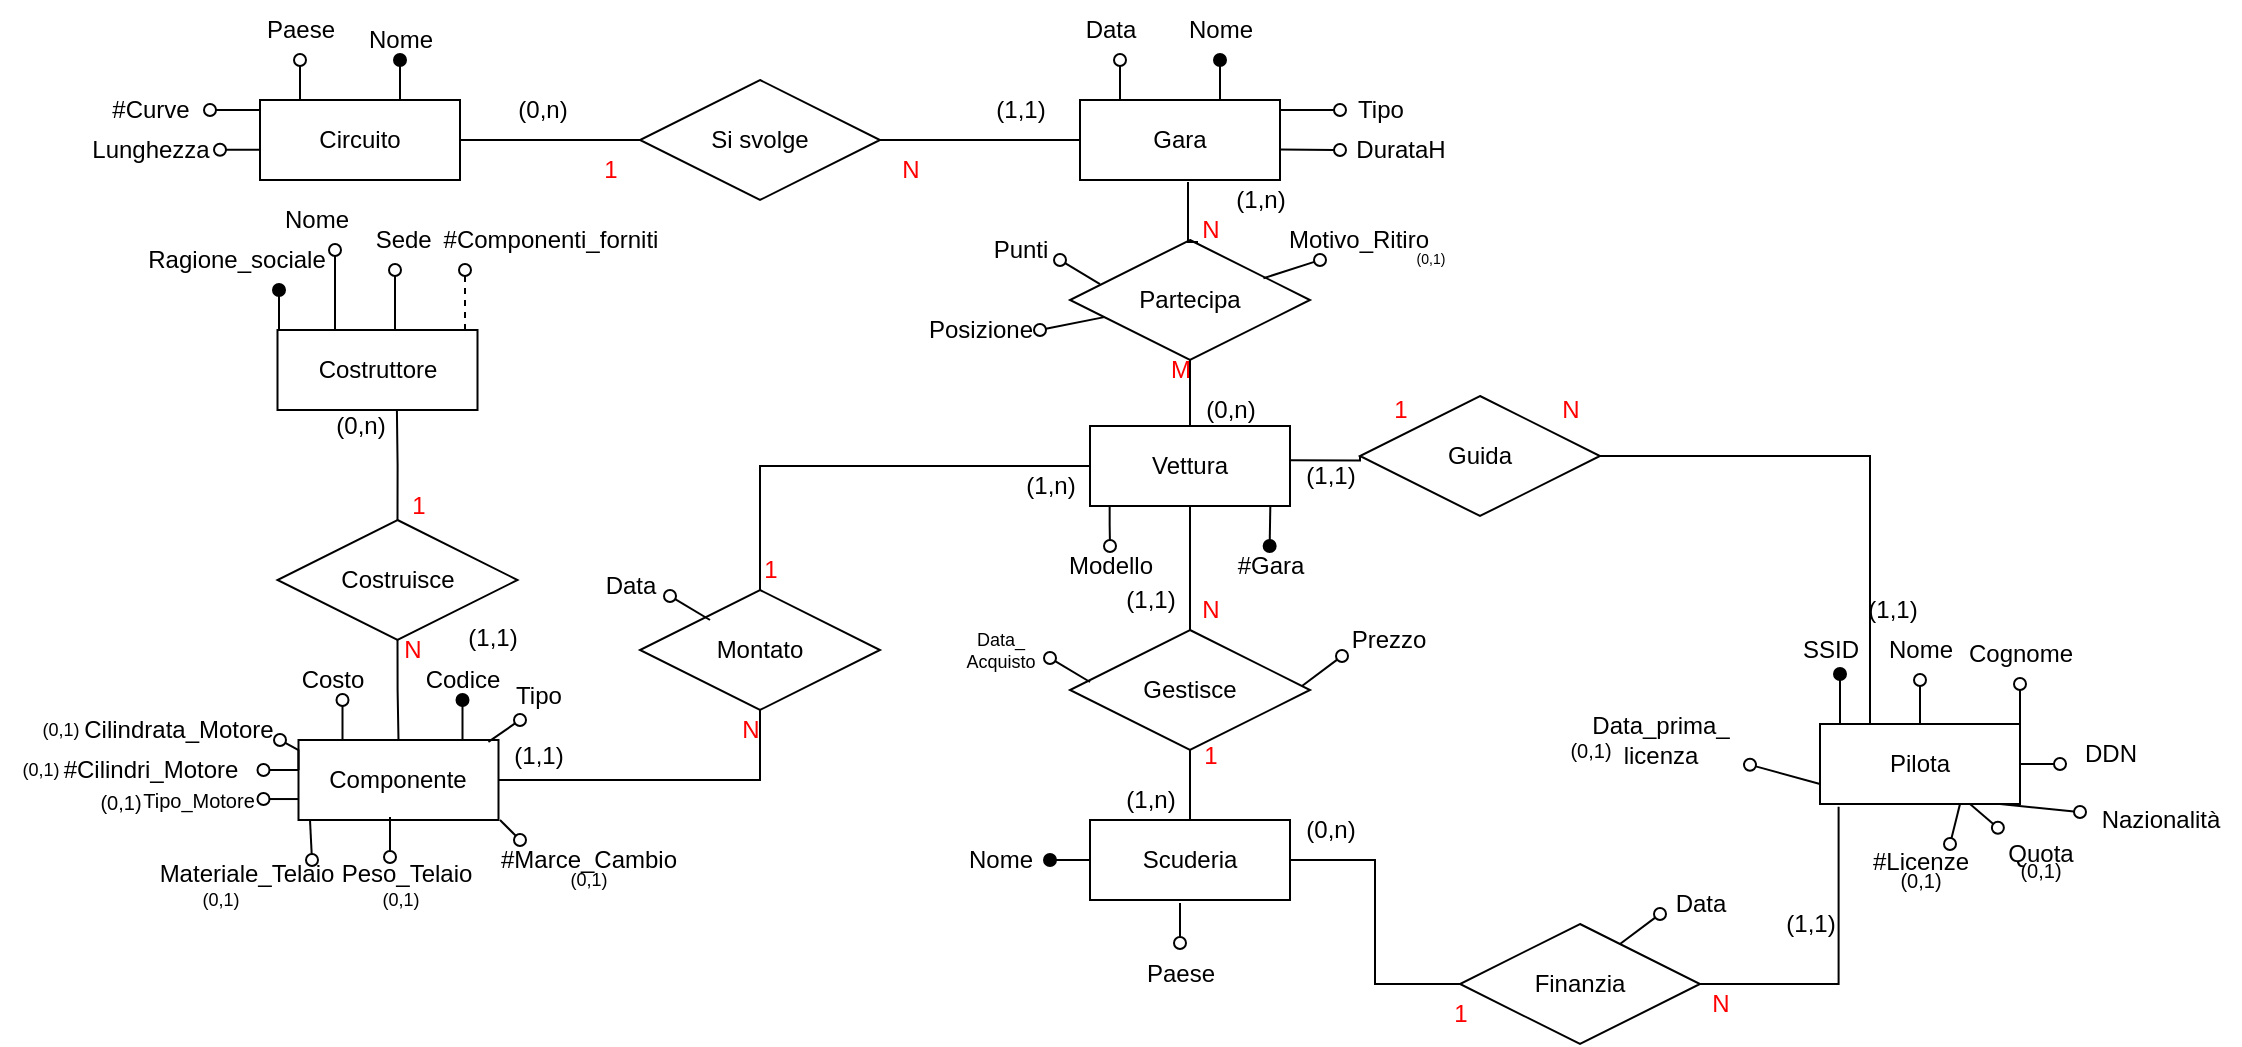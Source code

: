 <mxfile version="22.1.11" type="device">
  <diagram name="Page-1" id="2CNQCeX9BAJ8XAPQZo6j">
    <mxGraphModel dx="1434" dy="818" grid="1" gridSize="10" guides="1" tooltips="1" connect="1" arrows="1" fold="1" page="1" pageScale="1" pageWidth="1169" pageHeight="827" background="none" math="0" shadow="0">
      <root>
        <mxCell id="0" />
        <mxCell id="1" parent="0" />
        <mxCell id="GzG1-bQiRBQ7sTFtrRv--23" style="edgeStyle=orthogonalEdgeStyle;rounded=0;orthogonalLoop=1;jettySize=auto;html=1;exitX=0.25;exitY=0;exitDx=0;exitDy=0;entryX=1;entryY=0.5;entryDx=0;entryDy=0;endArrow=none;endFill=0;" parent="1" source="4EoIY29dNoBSYB-6nft4-25" target="24WfkbDJMfI8mmHEkIdc-21" edge="1">
          <mxGeometry relative="1" as="geometry">
            <mxPoint x="960" y="393" as="targetPoint" />
          </mxGeometry>
        </mxCell>
        <mxCell id="4EoIY29dNoBSYB-6nft4-25" value="Pilota" style="html=1;align=center;fontStyle=0;labelBackgroundColor=none;fontColor=default;whiteSpace=wrap;labelBorderColor=none;verticalAlign=middle;horizontal=1;fontFamily=Helvetica;" parent="1" vertex="1">
          <mxGeometry x="935" y="472" width="100" height="40" as="geometry" />
        </mxCell>
        <mxCell id="4EoIY29dNoBSYB-6nft4-26" value="" style="endArrow=oval;html=1;rounded=0;exitX=0.1;exitY=0;exitDx=0;exitDy=0;exitPerimeter=0;endFill=0;labelBackgroundColor=none;fontColor=default;" parent="1" target="4EoIY29dNoBSYB-6nft4-27" edge="1">
          <mxGeometry width="50" height="50" relative="1" as="geometry">
            <mxPoint x="985" y="472" as="sourcePoint" />
            <mxPoint x="985" y="452" as="targetPoint" />
            <Array as="points">
              <mxPoint x="985" y="462" />
            </Array>
          </mxGeometry>
        </mxCell>
        <mxCell id="4EoIY29dNoBSYB-6nft4-27" value="Nome" style="text;html=1;align=center;verticalAlign=middle;resizable=0;points=[];autosize=1;strokeColor=none;fillColor=none;labelBackgroundColor=none;" parent="1" vertex="1">
          <mxGeometry x="955" y="420" width="60" height="30" as="geometry" />
        </mxCell>
        <mxCell id="4EoIY29dNoBSYB-6nft4-28" value="" style="endArrow=oval;html=1;rounded=0;exitX=0.5;exitY=0;exitDx=0;exitDy=0;endFill=0;labelBackgroundColor=none;fontColor=default;" parent="1" edge="1">
          <mxGeometry width="50" height="50" relative="1" as="geometry">
            <mxPoint x="1035" y="472" as="sourcePoint" />
            <mxPoint x="1035" y="452" as="targetPoint" />
            <Array as="points">
              <mxPoint x="1035" y="462" />
            </Array>
          </mxGeometry>
        </mxCell>
        <mxCell id="4EoIY29dNoBSYB-6nft4-29" value="Cognome" style="text;html=1;align=center;verticalAlign=middle;resizable=0;points=[];autosize=1;strokeColor=none;fillColor=none;labelBackgroundColor=none;" parent="1" vertex="1">
          <mxGeometry x="995" y="422" width="80" height="30" as="geometry" />
        </mxCell>
        <mxCell id="4EoIY29dNoBSYB-6nft4-31" value="" style="endArrow=oval;html=1;rounded=0;endFill=1;" parent="1" edge="1">
          <mxGeometry width="50" height="50" relative="1" as="geometry">
            <mxPoint x="945" y="447" as="sourcePoint" />
            <mxPoint x="945" y="447" as="targetPoint" />
            <Array as="points">
              <mxPoint x="945" y="472" />
            </Array>
          </mxGeometry>
        </mxCell>
        <mxCell id="4EoIY29dNoBSYB-6nft4-36" value="" style="endArrow=oval;html=1;rounded=0;endFill=0;labelBackgroundColor=none;fontColor=default;exitX=1;exitY=0.5;exitDx=0;exitDy=0;entryX=0;entryY=0.664;entryDx=0;entryDy=0;entryPerimeter=0;" parent="1" source="4EoIY29dNoBSYB-6nft4-25" target="4EoIY29dNoBSYB-6nft4-37" edge="1">
          <mxGeometry width="50" height="50" relative="1" as="geometry">
            <mxPoint x="1035" y="482" as="sourcePoint" />
            <mxPoint x="1055" y="482" as="targetPoint" />
            <Array as="points">
              <mxPoint x="1045" y="492" />
              <mxPoint x="1055" y="492" />
            </Array>
          </mxGeometry>
        </mxCell>
        <mxCell id="4EoIY29dNoBSYB-6nft4-37" value="DDN" style="text;html=1;align=center;verticalAlign=middle;resizable=0;points=[];autosize=1;strokeColor=none;fillColor=none;rotation=0;" parent="1" vertex="1">
          <mxGeometry x="1055" y="472" width="50" height="30" as="geometry" />
        </mxCell>
        <mxCell id="4EoIY29dNoBSYB-6nft4-39" value="" style="endArrow=oval;html=1;rounded=0;endFill=0;labelBackgroundColor=none;fontColor=default;" parent="1" target="4EoIY29dNoBSYB-6nft4-40" edge="1">
          <mxGeometry width="50" height="50" relative="1" as="geometry">
            <mxPoint x="1025" y="512" as="sourcePoint" />
            <mxPoint x="1080" y="512" as="targetPoint" />
            <Array as="points" />
          </mxGeometry>
        </mxCell>
        <mxCell id="4EoIY29dNoBSYB-6nft4-40" value="Nazionalità" style="text;html=1;align=center;verticalAlign=middle;resizable=0;points=[];autosize=1;strokeColor=none;fillColor=none;rotation=0;" parent="1" vertex="1">
          <mxGeometry x="1065" y="505" width="80" height="30" as="geometry" />
        </mxCell>
        <mxCell id="4EoIY29dNoBSYB-6nft4-48" value="Data_prima_&lt;br&gt;licenza" style="text;html=1;align=center;verticalAlign=middle;resizable=0;points=[];autosize=1;strokeColor=none;fillColor=none;" parent="1" vertex="1">
          <mxGeometry x="810" y="460" width="90" height="40" as="geometry" />
        </mxCell>
        <mxCell id="4EoIY29dNoBSYB-6nft4-49" value="#Licenze" style="text;html=1;align=center;verticalAlign=middle;resizable=0;points=[];autosize=1;strokeColor=none;fillColor=none;" parent="1" vertex="1">
          <mxGeometry x="950" y="526" width="70" height="30" as="geometry" />
        </mxCell>
        <mxCell id="4EoIY29dNoBSYB-6nft4-59" value="Scuderia" style="html=1;align=center;fontStyle=0;labelBackgroundColor=none;fontColor=default;whiteSpace=wrap;labelBorderColor=none;verticalAlign=middle;horizontal=1;fontFamily=Helvetica;" parent="1" vertex="1">
          <mxGeometry x="570" y="520" width="100" height="40" as="geometry" />
        </mxCell>
        <mxCell id="4EoIY29dNoBSYB-6nft4-61" value="" style="endArrow=oval;html=1;rounded=0;exitX=0;exitY=0.5;exitDx=0;exitDy=0;endFill=1;labelBackgroundColor=none;fontColor=default;" parent="1" source="4EoIY29dNoBSYB-6nft4-59" edge="1">
          <mxGeometry width="50" height="50" relative="1" as="geometry">
            <mxPoint x="540" y="540" as="sourcePoint" />
            <mxPoint x="550" y="540" as="targetPoint" />
            <Array as="points" />
          </mxGeometry>
        </mxCell>
        <mxCell id="4EoIY29dNoBSYB-6nft4-62" value="Nome" style="text;html=1;align=center;verticalAlign=middle;resizable=0;points=[];autosize=1;strokeColor=none;fillColor=none;labelBackgroundColor=none;" parent="1" vertex="1">
          <mxGeometry x="495" y="525" width="60" height="30" as="geometry" />
        </mxCell>
        <mxCell id="4EoIY29dNoBSYB-6nft4-63" value="" style="endArrow=oval;html=1;rounded=0;endFill=0;labelBackgroundColor=none;fontColor=default;exitX=0.5;exitY=1;exitDx=0;exitDy=0;" parent="1" edge="1">
          <mxGeometry width="50" height="50" relative="1" as="geometry">
            <mxPoint x="615" y="561.5" as="sourcePoint" />
            <mxPoint x="615" y="581.5" as="targetPoint" />
            <Array as="points">
              <mxPoint x="615" y="571.5" />
              <mxPoint x="615" y="581.5" />
            </Array>
          </mxGeometry>
        </mxCell>
        <mxCell id="4EoIY29dNoBSYB-6nft4-64" value="Paese" style="text;html=1;align=center;verticalAlign=middle;resizable=0;points=[];autosize=1;strokeColor=none;fillColor=none;rotation=0;" parent="1" vertex="1">
          <mxGeometry x="585" y="581.5" width="60" height="30" as="geometry" />
        </mxCell>
        <mxCell id="4EoIY29dNoBSYB-6nft4-67" value="Vettura" style="html=1;align=center;fontStyle=0;labelBackgroundColor=none;fontColor=default;whiteSpace=wrap;labelBorderColor=none;verticalAlign=middle;horizontal=1;fontFamily=Helvetica;" parent="1" vertex="1">
          <mxGeometry x="570" y="323" width="100" height="40" as="geometry" />
        </mxCell>
        <mxCell id="4EoIY29dNoBSYB-6nft4-70" value="" style="endArrow=oval;html=1;rounded=0;endFill=1;labelBackgroundColor=none;fontColor=default;" parent="1" edge="1">
          <mxGeometry width="50" height="50" relative="1" as="geometry">
            <mxPoint x="660.16" y="363" as="sourcePoint" />
            <mxPoint x="659.83" y="383" as="targetPoint" />
            <Array as="points" />
          </mxGeometry>
        </mxCell>
        <mxCell id="4EoIY29dNoBSYB-6nft4-71" value="#Gara" style="text;html=1;align=center;verticalAlign=middle;resizable=0;points=[];autosize=1;strokeColor=none;fillColor=none;labelBackgroundColor=none;" parent="1" vertex="1">
          <mxGeometry x="630" y="378" width="60" height="30" as="geometry" />
        </mxCell>
        <mxCell id="4EoIY29dNoBSYB-6nft4-74" value="Modello" style="text;html=1;align=center;verticalAlign=middle;resizable=0;points=[];autosize=1;strokeColor=none;fillColor=none;" parent="1" vertex="1">
          <mxGeometry x="545" y="378" width="70" height="30" as="geometry" />
        </mxCell>
        <mxCell id="24WfkbDJMfI8mmHEkIdc-41" style="edgeStyle=orthogonalEdgeStyle;rounded=0;orthogonalLoop=1;jettySize=auto;html=1;exitX=1;exitY=0.5;exitDx=0;exitDy=0;endArrow=none;endFill=0;entryX=0.5;entryY=0.917;entryDx=0;entryDy=0;entryPerimeter=0;" parent="1" source="4EoIY29dNoBSYB-6nft4-75" target="24WfkbDJMfI8mmHEkIdc-40" edge="1">
          <mxGeometry relative="1" as="geometry">
            <mxPoint x="405" y="470.0" as="targetPoint" />
          </mxGeometry>
        </mxCell>
        <mxCell id="4EoIY29dNoBSYB-6nft4-75" value="Componente" style="html=1;align=center;fontStyle=0;labelBackgroundColor=none;fontColor=default;whiteSpace=wrap;labelBorderColor=none;verticalAlign=middle;horizontal=1;fontFamily=Helvetica;" parent="1" vertex="1">
          <mxGeometry x="174.25" y="480" width="100" height="40" as="geometry" />
        </mxCell>
        <mxCell id="4EoIY29dNoBSYB-6nft4-76" value="" style="endArrow=oval;html=1;rounded=0;exitX=0.5;exitY=0;exitDx=0;exitDy=0;endFill=1;labelBackgroundColor=none;fontColor=default;" parent="1" edge="1">
          <mxGeometry width="50" height="50" relative="1" as="geometry">
            <mxPoint x="256.25" y="480" as="sourcePoint" />
            <mxPoint x="256.25" y="460" as="targetPoint" />
            <Array as="points">
              <mxPoint x="256.25" y="470" />
            </Array>
          </mxGeometry>
        </mxCell>
        <mxCell id="4EoIY29dNoBSYB-6nft4-77" value="Codice" style="text;html=1;align=center;verticalAlign=middle;resizable=0;points=[];autosize=1;strokeColor=none;fillColor=none;labelBackgroundColor=none;" parent="1" vertex="1">
          <mxGeometry x="226.25" y="435" width="60" height="30" as="geometry" />
        </mxCell>
        <mxCell id="4EoIY29dNoBSYB-6nft4-78" value="" style="endArrow=oval;html=1;rounded=0;exitX=0.5;exitY=0;exitDx=0;exitDy=0;endFill=0;labelBackgroundColor=none;fontColor=default;" parent="1" edge="1">
          <mxGeometry width="50" height="50" relative="1" as="geometry">
            <mxPoint x="196.25" y="480" as="sourcePoint" />
            <mxPoint x="196.25" y="460" as="targetPoint" />
            <Array as="points">
              <mxPoint x="196.25" y="470" />
            </Array>
          </mxGeometry>
        </mxCell>
        <mxCell id="4EoIY29dNoBSYB-6nft4-79" value="Costo" style="text;html=1;align=center;verticalAlign=middle;resizable=0;points=[];autosize=1;strokeColor=none;fillColor=none;" parent="1" vertex="1">
          <mxGeometry x="166.25" y="435" width="50" height="30" as="geometry" />
        </mxCell>
        <mxCell id="4EoIY29dNoBSYB-6nft4-80" value="Costruttore" style="html=1;align=center;fontStyle=0;labelBackgroundColor=none;fontColor=default;whiteSpace=wrap;labelBorderColor=none;verticalAlign=middle;horizontal=1;fontFamily=Helvetica;" parent="1" vertex="1">
          <mxGeometry x="163.75" y="275" width="100" height="40" as="geometry" />
        </mxCell>
        <mxCell id="4EoIY29dNoBSYB-6nft4-81" value="" style="endArrow=oval;html=1;rounded=0;exitX=0.5;exitY=0;exitDx=0;exitDy=0;endFill=0;labelBackgroundColor=none;fontColor=default;" parent="1" edge="1">
          <mxGeometry width="50" height="50" relative="1" as="geometry">
            <mxPoint x="192.5" y="275" as="sourcePoint" />
            <mxPoint x="192.5" y="235" as="targetPoint" />
            <Array as="points">
              <mxPoint x="192.5" y="265" />
            </Array>
          </mxGeometry>
        </mxCell>
        <mxCell id="4EoIY29dNoBSYB-6nft4-82" value="Nome" style="text;html=1;align=center;verticalAlign=middle;resizable=0;points=[];autosize=1;strokeColor=none;fillColor=none;labelBackgroundColor=none;" parent="1" vertex="1">
          <mxGeometry x="152.5" y="205" width="60" height="30" as="geometry" />
        </mxCell>
        <mxCell id="4EoIY29dNoBSYB-6nft4-83" value="" style="endArrow=oval;html=1;rounded=0;exitX=0.5;exitY=0;exitDx=0;exitDy=0;endFill=1;labelBackgroundColor=none;fontColor=default;" parent="1" edge="1">
          <mxGeometry width="50" height="50" relative="1" as="geometry">
            <mxPoint x="164.5" y="275" as="sourcePoint" />
            <mxPoint x="164.5" y="255" as="targetPoint" />
            <Array as="points">
              <mxPoint x="164.5" y="265" />
            </Array>
          </mxGeometry>
        </mxCell>
        <mxCell id="4EoIY29dNoBSYB-6nft4-84" value="Ragione_sociale" style="text;html=1;align=center;verticalAlign=middle;resizable=0;points=[];autosize=1;strokeColor=none;fillColor=none;" parent="1" vertex="1">
          <mxGeometry x="87.5" y="225" width="110" height="30" as="geometry" />
        </mxCell>
        <mxCell id="4EoIY29dNoBSYB-6nft4-85" value="" style="endArrow=oval;html=1;rounded=0;exitX=0.5;exitY=0;exitDx=0;exitDy=0;endFill=0;labelBackgroundColor=none;fontColor=default;" parent="1" edge="1">
          <mxGeometry width="50" height="50" relative="1" as="geometry">
            <mxPoint x="222.5" y="275" as="sourcePoint" />
            <mxPoint x="222.5" y="245" as="targetPoint" />
            <Array as="points">
              <mxPoint x="222.5" y="265" />
            </Array>
          </mxGeometry>
        </mxCell>
        <mxCell id="4EoIY29dNoBSYB-6nft4-87" value="Sede&amp;nbsp;" style="text;html=1;align=center;verticalAlign=middle;resizable=0;points=[];autosize=1;strokeColor=none;fillColor=none;labelBackgroundColor=none;" parent="1" vertex="1">
          <mxGeometry x="202.5" y="215" width="50" height="30" as="geometry" />
        </mxCell>
        <mxCell id="4EoIY29dNoBSYB-6nft4-89" value="" style="endArrow=oval;html=1;rounded=0;exitX=0.5;exitY=0;exitDx=0;exitDy=0;endFill=0;labelBackgroundColor=none;fontColor=default;dashed=1;" parent="1" edge="1">
          <mxGeometry width="50" height="50" relative="1" as="geometry">
            <mxPoint x="257.5" y="275" as="sourcePoint" />
            <mxPoint x="257.5" y="245" as="targetPoint" />
            <Array as="points">
              <mxPoint x="257.5" y="265" />
            </Array>
          </mxGeometry>
        </mxCell>
        <mxCell id="4EoIY29dNoBSYB-6nft4-90" value="#Componenti_&lt;span style=&quot;background-color: initial; text-align: left;&quot;&gt;forniti&lt;/span&gt;" style="text;html=1;align=center;verticalAlign=middle;resizable=0;points=[];autosize=1;strokeColor=none;fillColor=none;labelBackgroundColor=none;" parent="1" vertex="1">
          <mxGeometry x="235" y="215" width="130" height="30" as="geometry" />
        </mxCell>
        <mxCell id="4EoIY29dNoBSYB-6nft4-108" value="" style="endArrow=oval;html=1;rounded=0;endFill=0;labelBackgroundColor=none;fontColor=default;exitX=0.5;exitY=1;exitDx=0;exitDy=0;" parent="1" edge="1">
          <mxGeometry width="50" height="50" relative="1" as="geometry">
            <mxPoint x="220" y="518.5" as="sourcePoint" />
            <mxPoint x="220" y="538.5" as="targetPoint" />
            <Array as="points">
              <mxPoint x="220" y="528.5" />
              <mxPoint x="220" y="538.5" />
            </Array>
          </mxGeometry>
        </mxCell>
        <mxCell id="4EoIY29dNoBSYB-6nft4-110" value="Materiale_Telaio" style="text;html=1;align=center;verticalAlign=middle;resizable=0;points=[];autosize=1;strokeColor=none;fillColor=none;" parent="1" vertex="1">
          <mxGeometry x="92.5" y="531.5" width="110" height="30" as="geometry" />
        </mxCell>
        <mxCell id="4EoIY29dNoBSYB-6nft4-113" value="Peso_Telaio" style="text;html=1;align=center;verticalAlign=middle;resizable=0;points=[];autosize=1;strokeColor=none;fillColor=none;" parent="1" vertex="1">
          <mxGeometry x="182.5" y="531.5" width="90" height="30" as="geometry" />
        </mxCell>
        <mxCell id="4EoIY29dNoBSYB-6nft4-115" value="Cilindrata_Motore" style="text;html=1;align=center;verticalAlign=middle;resizable=0;points=[];autosize=1;strokeColor=none;fillColor=none;" parent="1" vertex="1">
          <mxGeometry x="54.25" y="460" width="120" height="30" as="geometry" />
        </mxCell>
        <mxCell id="4EoIY29dNoBSYB-6nft4-119" value="Tipo_Motore" style="text;html=1;align=center;verticalAlign=middle;resizable=0;points=[];autosize=1;strokeColor=none;fillColor=none;fontSize=10;" parent="1" vertex="1">
          <mxGeometry x="83.75" y="495" width="80" height="30" as="geometry" />
        </mxCell>
        <mxCell id="4EoIY29dNoBSYB-6nft4-123" value="#Cilindri_Motore" style="text;html=1;align=center;verticalAlign=middle;resizable=0;points=[];autosize=1;strokeColor=none;fillColor=none;" parent="1" vertex="1">
          <mxGeometry x="45" y="480" width="110" height="30" as="geometry" />
        </mxCell>
        <mxCell id="4EoIY29dNoBSYB-6nft4-128" value="#Marce_Cambio" style="text;html=1;align=center;verticalAlign=middle;resizable=0;points=[];autosize=1;strokeColor=none;fillColor=none;" parent="1" vertex="1">
          <mxGeometry x="263.75" y="525" width="110" height="30" as="geometry" />
        </mxCell>
        <mxCell id="4EoIY29dNoBSYB-6nft4-129" value="Gara" style="html=1;align=center;fontStyle=0;labelBackgroundColor=none;fontColor=default;whiteSpace=wrap;labelBorderColor=none;verticalAlign=middle;horizontal=1;fontFamily=Helvetica;" parent="1" vertex="1">
          <mxGeometry x="565" y="160" width="100" height="40" as="geometry" />
        </mxCell>
        <mxCell id="4EoIY29dNoBSYB-6nft4-130" value="" style="endArrow=oval;html=1;rounded=0;exitX=0.5;exitY=0;exitDx=0;exitDy=0;endFill=1;labelBackgroundColor=none;fontColor=default;" parent="1" edge="1">
          <mxGeometry width="50" height="50" relative="1" as="geometry">
            <mxPoint x="635.0" y="160" as="sourcePoint" />
            <mxPoint x="635" y="140" as="targetPoint" />
            <Array as="points">
              <mxPoint x="635" y="150" />
            </Array>
          </mxGeometry>
        </mxCell>
        <mxCell id="4EoIY29dNoBSYB-6nft4-131" value="Nome" style="text;html=1;align=center;verticalAlign=middle;resizable=0;points=[];autosize=1;strokeColor=none;fillColor=none;labelBackgroundColor=none;" parent="1" vertex="1">
          <mxGeometry x="605" y="110" width="60" height="30" as="geometry" />
        </mxCell>
        <mxCell id="4EoIY29dNoBSYB-6nft4-132" value="" style="endArrow=oval;html=1;rounded=0;exitX=0.5;exitY=0;exitDx=0;exitDy=0;endFill=0;labelBackgroundColor=none;fontColor=default;" parent="1" edge="1">
          <mxGeometry width="50" height="50" relative="1" as="geometry">
            <mxPoint x="585.0" y="160" as="sourcePoint" />
            <mxPoint x="585" y="140" as="targetPoint" />
            <Array as="points">
              <mxPoint x="585" y="150" />
            </Array>
          </mxGeometry>
        </mxCell>
        <mxCell id="4EoIY29dNoBSYB-6nft4-133" value="Data" style="text;html=1;align=center;verticalAlign=middle;resizable=0;points=[];autosize=1;strokeColor=none;fillColor=none;" parent="1" vertex="1">
          <mxGeometry x="555" y="110" width="50" height="30" as="geometry" />
        </mxCell>
        <mxCell id="4EoIY29dNoBSYB-6nft4-135" value="" style="endArrow=oval;html=1;rounded=0;exitX=1;exitY=0.5;exitDx=0;exitDy=0;endFill=0;labelBackgroundColor=none;fontColor=default;" parent="1" edge="1">
          <mxGeometry width="50" height="50" relative="1" as="geometry">
            <mxPoint x="665" y="165" as="sourcePoint" />
            <mxPoint x="695" y="165" as="targetPoint" />
            <Array as="points" />
          </mxGeometry>
        </mxCell>
        <mxCell id="4EoIY29dNoBSYB-6nft4-136" value="Tipo" style="text;html=1;align=center;verticalAlign=middle;resizable=0;points=[];autosize=1;strokeColor=none;fillColor=none;labelBackgroundColor=none;" parent="1" vertex="1">
          <mxGeometry x="690" y="150" width="50" height="30" as="geometry" />
        </mxCell>
        <mxCell id="4EoIY29dNoBSYB-6nft4-138" value="DurataH" style="text;html=1;align=center;verticalAlign=middle;resizable=0;points=[];autosize=1;strokeColor=none;fillColor=none;labelBackgroundColor=none;" parent="1" vertex="1">
          <mxGeometry x="690" y="170" width="70" height="30" as="geometry" />
        </mxCell>
        <mxCell id="24WfkbDJMfI8mmHEkIdc-9" style="edgeStyle=orthogonalEdgeStyle;rounded=0;orthogonalLoop=1;jettySize=auto;html=1;exitX=1;exitY=0.5;exitDx=0;exitDy=0;entryX=0;entryY=0.5;entryDx=0;entryDy=0;endArrow=none;endFill=0;" parent="1" source="4EoIY29dNoBSYB-6nft4-147" target="4EoIY29dNoBSYB-6nft4-157" edge="1">
          <mxGeometry relative="1" as="geometry" />
        </mxCell>
        <mxCell id="4EoIY29dNoBSYB-6nft4-147" value="Circuito" style="html=1;align=center;fontStyle=0;labelBackgroundColor=none;fontColor=default;whiteSpace=wrap;labelBorderColor=none;verticalAlign=middle;horizontal=1;fontFamily=Helvetica;" parent="1" vertex="1">
          <mxGeometry x="155" y="160" width="100" height="40" as="geometry" />
        </mxCell>
        <mxCell id="4EoIY29dNoBSYB-6nft4-148" value="" style="endArrow=oval;html=1;rounded=0;exitX=0.5;exitY=0;exitDx=0;exitDy=0;endFill=1;labelBackgroundColor=none;fontColor=default;" parent="1" edge="1">
          <mxGeometry width="50" height="50" relative="1" as="geometry">
            <mxPoint x="225.0" y="160" as="sourcePoint" />
            <mxPoint x="225" y="140" as="targetPoint" />
            <Array as="points">
              <mxPoint x="225" y="150" />
            </Array>
          </mxGeometry>
        </mxCell>
        <mxCell id="4EoIY29dNoBSYB-6nft4-149" value="" style="endArrow=oval;html=1;rounded=0;exitX=0.5;exitY=0;exitDx=0;exitDy=0;endFill=0;labelBackgroundColor=none;fontColor=default;" parent="1" edge="1">
          <mxGeometry width="50" height="50" relative="1" as="geometry">
            <mxPoint x="175.0" y="160" as="sourcePoint" />
            <mxPoint x="175" y="140" as="targetPoint" />
            <Array as="points">
              <mxPoint x="175" y="150" />
            </Array>
          </mxGeometry>
        </mxCell>
        <mxCell id="4EoIY29dNoBSYB-6nft4-151" value="Lunghezza" style="text;html=1;align=center;verticalAlign=middle;resizable=0;points=[];autosize=1;strokeColor=none;fillColor=none;labelBackgroundColor=none;" parent="1" vertex="1">
          <mxGeometry x="60" y="170" width="80" height="30" as="geometry" />
        </mxCell>
        <mxCell id="4EoIY29dNoBSYB-6nft4-152" value="#Curve" style="text;html=1;align=center;verticalAlign=middle;resizable=0;points=[];autosize=1;strokeColor=none;fillColor=none;labelBackgroundColor=none;" parent="1" vertex="1">
          <mxGeometry x="70" y="150" width="60" height="30" as="geometry" />
        </mxCell>
        <mxCell id="4EoIY29dNoBSYB-6nft4-153" value="" style="endArrow=oval;html=1;rounded=0;exitX=0;exitY=0.5;exitDx=0;exitDy=0;endFill=0;labelBackgroundColor=none;fontColor=default;entryX=1;entryY=0.5;entryDx=0;entryDy=0;entryPerimeter=0;" parent="1" target="4EoIY29dNoBSYB-6nft4-152" edge="1">
          <mxGeometry width="50" height="50" relative="1" as="geometry">
            <mxPoint x="155" y="165" as="sourcePoint" />
            <mxPoint x="145" y="184.73" as="targetPoint" />
            <Array as="points">
              <mxPoint x="145" y="165" />
            </Array>
          </mxGeometry>
        </mxCell>
        <mxCell id="4EoIY29dNoBSYB-6nft4-154" value="Nome" style="text;html=1;align=center;verticalAlign=middle;resizable=0;points=[];autosize=1;strokeColor=none;fillColor=none;" parent="1" vertex="1">
          <mxGeometry x="195" y="115" width="60" height="30" as="geometry" />
        </mxCell>
        <mxCell id="4EoIY29dNoBSYB-6nft4-155" value="Paese" style="text;html=1;align=center;verticalAlign=middle;resizable=0;points=[];autosize=1;strokeColor=none;fillColor=none;" parent="1" vertex="1">
          <mxGeometry x="145" y="110" width="60" height="30" as="geometry" />
        </mxCell>
        <mxCell id="24WfkbDJMfI8mmHEkIdc-6" style="edgeStyle=orthogonalEdgeStyle;rounded=0;orthogonalLoop=1;jettySize=auto;html=1;exitX=1;exitY=0.5;exitDx=0;exitDy=0;entryX=0;entryY=0.5;entryDx=0;entryDy=0;endArrow=none;endFill=0;" parent="1" source="4EoIY29dNoBSYB-6nft4-157" target="4EoIY29dNoBSYB-6nft4-129" edge="1">
          <mxGeometry relative="1" as="geometry" />
        </mxCell>
        <mxCell id="4EoIY29dNoBSYB-6nft4-157" value="Si svolge" style="shape=rhombus;perimeter=rhombusPerimeter;whiteSpace=wrap;html=1;align=center;" parent="1" vertex="1">
          <mxGeometry x="345" y="150" width="120" height="60" as="geometry" />
        </mxCell>
        <mxCell id="24WfkbDJMfI8mmHEkIdc-4" value="" style="endArrow=oval;html=1;rounded=0;endFill=0;" parent="1" edge="1">
          <mxGeometry width="50" height="50" relative="1" as="geometry">
            <mxPoint x="665" y="184.8" as="sourcePoint" />
            <mxPoint x="695" y="185" as="targetPoint" />
          </mxGeometry>
        </mxCell>
        <mxCell id="24WfkbDJMfI8mmHEkIdc-8" value="" style="endArrow=oval;html=1;rounded=0;exitX=0;exitY=0.5;exitDx=0;exitDy=0;endFill=0;labelBackgroundColor=none;fontColor=default;entryX=1;entryY=0.5;entryDx=0;entryDy=0;entryPerimeter=0;" parent="1" edge="1">
          <mxGeometry width="50" height="50" relative="1" as="geometry">
            <mxPoint x="155" y="184.86" as="sourcePoint" />
            <mxPoint x="135" y="184.86" as="targetPoint" />
            <Array as="points">
              <mxPoint x="145" y="184.86" />
            </Array>
          </mxGeometry>
        </mxCell>
        <mxCell id="24WfkbDJMfI8mmHEkIdc-10" value="" style="endArrow=oval;html=1;rounded=0;endFill=0;labelBackgroundColor=none;fontColor=default;" parent="1" edge="1">
          <mxGeometry width="50" height="50" relative="1" as="geometry">
            <mxPoint x="579.83" y="363" as="sourcePoint" />
            <mxPoint x="580" y="383" as="targetPoint" />
            <Array as="points">
              <mxPoint x="579.83" y="372.67" />
            </Array>
          </mxGeometry>
        </mxCell>
        <mxCell id="24WfkbDJMfI8mmHEkIdc-14" style="edgeStyle=orthogonalEdgeStyle;rounded=0;orthogonalLoop=1;jettySize=auto;html=1;exitX=0.5;exitY=1;exitDx=0;exitDy=0;entryX=0.5;entryY=0;entryDx=0;entryDy=0;endArrow=none;endFill=0;" parent="1" source="24WfkbDJMfI8mmHEkIdc-12" target="4EoIY29dNoBSYB-6nft4-67" edge="1">
          <mxGeometry relative="1" as="geometry" />
        </mxCell>
        <mxCell id="24WfkbDJMfI8mmHEkIdc-12" value="Partecipa" style="shape=rhombus;perimeter=rhombusPerimeter;whiteSpace=wrap;html=1;align=center;" parent="1" vertex="1">
          <mxGeometry x="560" y="230" width="120" height="60" as="geometry" />
        </mxCell>
        <mxCell id="24WfkbDJMfI8mmHEkIdc-13" style="edgeStyle=orthogonalEdgeStyle;rounded=0;orthogonalLoop=1;jettySize=auto;html=1;exitX=0.5;exitY=0;exitDx=0;exitDy=0;entryX=0.5;entryY=1;entryDx=0;entryDy=0;endArrow=none;endFill=0;" parent="1" edge="1">
          <mxGeometry relative="1" as="geometry">
            <mxPoint x="624" y="231" as="sourcePoint" />
            <mxPoint x="619" y="201" as="targetPoint" />
          </mxGeometry>
        </mxCell>
        <mxCell id="24WfkbDJMfI8mmHEkIdc-16" value="" style="endArrow=oval;html=1;rounded=0;exitX=0.125;exitY=0.367;exitDx=0;exitDy=0;exitPerimeter=0;endFill=0;" parent="1" source="24WfkbDJMfI8mmHEkIdc-12" edge="1">
          <mxGeometry width="50" height="50" relative="1" as="geometry">
            <mxPoint x="385" y="300" as="sourcePoint" />
            <mxPoint x="555" y="240" as="targetPoint" />
          </mxGeometry>
        </mxCell>
        <mxCell id="24WfkbDJMfI8mmHEkIdc-18" value="Punti" style="text;html=1;align=center;verticalAlign=middle;resizable=0;points=[];autosize=1;strokeColor=none;fillColor=none;labelBackgroundColor=none;" parent="1" vertex="1">
          <mxGeometry x="510" y="220" width="50" height="30" as="geometry" />
        </mxCell>
        <mxCell id="24WfkbDJMfI8mmHEkIdc-19" value="" style="endArrow=oval;html=1;rounded=0;exitX=0.806;exitY=0.319;exitDx=0;exitDy=0;exitPerimeter=0;endFill=0;" parent="1" source="24WfkbDJMfI8mmHEkIdc-12" edge="1">
          <mxGeometry width="50" height="50" relative="1" as="geometry">
            <mxPoint x="720" y="250" as="sourcePoint" />
            <mxPoint x="685" y="240" as="targetPoint" />
          </mxGeometry>
        </mxCell>
        <mxCell id="24WfkbDJMfI8mmHEkIdc-20" value="Motivo_Ritiro" style="text;html=1;align=center;verticalAlign=middle;resizable=0;points=[];autosize=1;strokeColor=none;fillColor=none;labelBackgroundColor=none;" parent="1" vertex="1">
          <mxGeometry x="659" y="215" width="90" height="30" as="geometry" />
        </mxCell>
        <mxCell id="24WfkbDJMfI8mmHEkIdc-21" value="Guida" style="shape=rhombus;perimeter=rhombusPerimeter;whiteSpace=wrap;html=1;align=center;" parent="1" vertex="1">
          <mxGeometry x="705" y="308" width="120" height="60" as="geometry" />
        </mxCell>
        <mxCell id="24WfkbDJMfI8mmHEkIdc-22" style="edgeStyle=orthogonalEdgeStyle;rounded=0;orthogonalLoop=1;jettySize=auto;html=1;exitX=1;exitY=0.5;exitDx=0;exitDy=0;endArrow=none;endFill=0;entryX=0;entryY=0.5;entryDx=0;entryDy=0;" parent="1" target="24WfkbDJMfI8mmHEkIdc-21" edge="1">
          <mxGeometry relative="1" as="geometry">
            <mxPoint x="670" y="340.17" as="sourcePoint" />
            <mxPoint x="705" y="340" as="targetPoint" />
            <Array as="points">
              <mxPoint x="705" y="340" />
            </Array>
          </mxGeometry>
        </mxCell>
        <mxCell id="24WfkbDJMfI8mmHEkIdc-35" style="edgeStyle=orthogonalEdgeStyle;rounded=0;orthogonalLoop=1;jettySize=auto;html=1;exitX=0.5;exitY=1;exitDx=0;exitDy=0;entryX=0.5;entryY=0;entryDx=0;entryDy=0;endArrow=none;endFill=0;" parent="1" source="24WfkbDJMfI8mmHEkIdc-28" target="4EoIY29dNoBSYB-6nft4-59" edge="1">
          <mxGeometry relative="1" as="geometry" />
        </mxCell>
        <mxCell id="24WfkbDJMfI8mmHEkIdc-36" style="edgeStyle=orthogonalEdgeStyle;rounded=0;orthogonalLoop=1;jettySize=auto;html=1;exitX=0.5;exitY=0;exitDx=0;exitDy=0;entryX=0.5;entryY=1;entryDx=0;entryDy=0;endArrow=none;endFill=0;" parent="1" source="24WfkbDJMfI8mmHEkIdc-28" target="4EoIY29dNoBSYB-6nft4-67" edge="1">
          <mxGeometry relative="1" as="geometry" />
        </mxCell>
        <mxCell id="24WfkbDJMfI8mmHEkIdc-28" value="Gestisce" style="shape=rhombus;perimeter=rhombusPerimeter;whiteSpace=wrap;html=1;align=center;" parent="1" vertex="1">
          <mxGeometry x="560" y="425" width="120" height="60" as="geometry" />
        </mxCell>
        <mxCell id="24WfkbDJMfI8mmHEkIdc-31" value="" style="endArrow=oval;html=1;rounded=0;exitX=0.125;exitY=0.367;exitDx=0;exitDy=0;exitPerimeter=0;endFill=0;" parent="1" edge="1">
          <mxGeometry width="50" height="50" relative="1" as="geometry">
            <mxPoint x="570" y="451" as="sourcePoint" />
            <mxPoint x="550" y="439" as="targetPoint" />
          </mxGeometry>
        </mxCell>
        <mxCell id="24WfkbDJMfI8mmHEkIdc-32" value="Data_&lt;br&gt;Acquisto" style="text;html=1;align=center;verticalAlign=middle;resizable=0;points=[];autosize=1;strokeColor=none;fillColor=none;labelBackgroundColor=none;fontSize=9;" parent="1" vertex="1">
          <mxGeometry x="495" y="415" width="60" height="40" as="geometry" />
        </mxCell>
        <mxCell id="24WfkbDJMfI8mmHEkIdc-33" value="" style="endArrow=oval;html=1;rounded=0;exitX=0.125;exitY=0.367;exitDx=0;exitDy=0;exitPerimeter=0;endFill=0;" parent="1" edge="1">
          <mxGeometry width="50" height="50" relative="1" as="geometry">
            <mxPoint x="676" y="453" as="sourcePoint" />
            <mxPoint x="696" y="438" as="targetPoint" />
          </mxGeometry>
        </mxCell>
        <mxCell id="24WfkbDJMfI8mmHEkIdc-34" value="Prezzo" style="text;html=1;align=center;verticalAlign=middle;resizable=0;points=[];autosize=1;strokeColor=none;fillColor=none;labelBackgroundColor=none;" parent="1" vertex="1">
          <mxGeometry x="689" y="415" width="60" height="30" as="geometry" />
        </mxCell>
        <mxCell id="24WfkbDJMfI8mmHEkIdc-39" style="edgeStyle=orthogonalEdgeStyle;rounded=0;orthogonalLoop=1;jettySize=auto;html=1;exitX=0.5;exitY=1;exitDx=0;exitDy=0;entryX=0.5;entryY=0;entryDx=0;entryDy=0;endArrow=none;endFill=0;" parent="1" source="24WfkbDJMfI8mmHEkIdc-37" target="4EoIY29dNoBSYB-6nft4-75" edge="1">
          <mxGeometry relative="1" as="geometry" />
        </mxCell>
        <mxCell id="24WfkbDJMfI8mmHEkIdc-37" value="Costruisce" style="shape=rhombus;perimeter=rhombusPerimeter;whiteSpace=wrap;html=1;align=center;" parent="1" vertex="1">
          <mxGeometry x="163.75" y="370" width="120" height="60" as="geometry" />
        </mxCell>
        <mxCell id="24WfkbDJMfI8mmHEkIdc-38" style="edgeStyle=orthogonalEdgeStyle;rounded=0;orthogonalLoop=1;jettySize=auto;html=1;exitX=0.5;exitY=0;exitDx=0;exitDy=0;entryX=0.597;entryY=1;entryDx=0;entryDy=0;entryPerimeter=0;endArrow=none;endFill=0;" parent="1" source="24WfkbDJMfI8mmHEkIdc-37" target="4EoIY29dNoBSYB-6nft4-80" edge="1">
          <mxGeometry relative="1" as="geometry">
            <mxPoint x="222.5" y="325" as="sourcePoint" />
          </mxGeometry>
        </mxCell>
        <mxCell id="24WfkbDJMfI8mmHEkIdc-42" style="edgeStyle=orthogonalEdgeStyle;rounded=0;orthogonalLoop=1;jettySize=auto;html=1;exitX=0.5;exitY=0;exitDx=0;exitDy=0;entryX=0;entryY=0.5;entryDx=0;entryDy=0;endArrow=none;endFill=0;" parent="1" source="24WfkbDJMfI8mmHEkIdc-40" target="4EoIY29dNoBSYB-6nft4-67" edge="1">
          <mxGeometry relative="1" as="geometry" />
        </mxCell>
        <mxCell id="24WfkbDJMfI8mmHEkIdc-40" value="Montato" style="shape=rhombus;perimeter=rhombusPerimeter;whiteSpace=wrap;html=1;align=center;" parent="1" vertex="1">
          <mxGeometry x="345" y="405" width="120" height="60" as="geometry" />
        </mxCell>
        <mxCell id="24WfkbDJMfI8mmHEkIdc-43" value="" style="endArrow=oval;html=1;rounded=0;exitX=0.125;exitY=0.367;exitDx=0;exitDy=0;exitPerimeter=0;endFill=0;" parent="1" edge="1">
          <mxGeometry width="50" height="50" relative="1" as="geometry">
            <mxPoint x="380" y="420" as="sourcePoint" />
            <mxPoint x="360" y="408" as="targetPoint" />
          </mxGeometry>
        </mxCell>
        <mxCell id="24WfkbDJMfI8mmHEkIdc-44" value="Data" style="text;html=1;align=center;verticalAlign=middle;resizable=0;points=[];autosize=1;strokeColor=none;fillColor=none;labelBackgroundColor=none;" parent="1" vertex="1">
          <mxGeometry x="315" y="388" width="50" height="30" as="geometry" />
        </mxCell>
        <mxCell id="E5ixjJf9oxTP6WnFrqkC-4" style="edgeStyle=orthogonalEdgeStyle;rounded=0;orthogonalLoop=1;jettySize=auto;html=1;exitX=0;exitY=0.5;exitDx=0;exitDy=0;entryX=1;entryY=0.5;entryDx=0;entryDy=0;endArrow=none;endFill=0;" parent="1" source="E5ixjJf9oxTP6WnFrqkC-2" target="4EoIY29dNoBSYB-6nft4-59" edge="1">
          <mxGeometry relative="1" as="geometry" />
        </mxCell>
        <mxCell id="E5ixjJf9oxTP6WnFrqkC-2" value="Finanzia" style="shape=rhombus;perimeter=rhombusPerimeter;whiteSpace=wrap;html=1;align=center;" parent="1" vertex="1">
          <mxGeometry x="755" y="572" width="120" height="60" as="geometry" />
        </mxCell>
        <mxCell id="E5ixjJf9oxTP6WnFrqkC-5" value="" style="endArrow=oval;html=1;rounded=0;exitX=0.125;exitY=0.367;exitDx=0;exitDy=0;exitPerimeter=0;endFill=0;" parent="1" edge="1">
          <mxGeometry width="50" height="50" relative="1" as="geometry">
            <mxPoint x="835" y="582" as="sourcePoint" />
            <mxPoint x="855" y="567" as="targetPoint" />
          </mxGeometry>
        </mxCell>
        <mxCell id="E5ixjJf9oxTP6WnFrqkC-6" value="Data" style="text;html=1;align=center;verticalAlign=middle;resizable=0;points=[];autosize=1;strokeColor=none;fillColor=none;labelBackgroundColor=none;" parent="1" vertex="1">
          <mxGeometry x="850" y="547" width="50" height="30" as="geometry" />
        </mxCell>
        <mxCell id="DFJkzAto43T6tOax5DAH-1" value="(1,1)" style="text;html=1;align=center;verticalAlign=middle;resizable=0;points=[];autosize=1;strokeColor=none;fillColor=none;" parent="1" vertex="1">
          <mxGeometry x="510" y="150" width="50" height="30" as="geometry" />
        </mxCell>
        <mxCell id="DFJkzAto43T6tOax5DAH-2" value="N" style="text;html=1;align=center;verticalAlign=middle;resizable=0;points=[];autosize=1;strokeColor=none;fillColor=none;fontColor=#ff0000;" parent="1" vertex="1">
          <mxGeometry x="465" y="180" width="30" height="30" as="geometry" />
        </mxCell>
        <mxCell id="DFJkzAto43T6tOax5DAH-3" value="1" style="text;html=1;align=center;verticalAlign=middle;resizable=0;points=[];autosize=1;strokeColor=none;fillColor=none;fontColor=#ff0000;" parent="1" vertex="1">
          <mxGeometry x="315" y="180" width="30" height="30" as="geometry" />
        </mxCell>
        <mxCell id="DFJkzAto43T6tOax5DAH-4" value="(0,n)" style="text;html=1;align=center;verticalAlign=middle;resizable=0;points=[];autosize=1;strokeColor=none;fillColor=none;" parent="1" vertex="1">
          <mxGeometry x="271.25" y="150" width="50" height="30" as="geometry" />
        </mxCell>
        <mxCell id="DFJkzAto43T6tOax5DAH-5" value="(0,1)" style="text;html=1;align=center;verticalAlign=middle;resizable=0;points=[];autosize=1;strokeColor=none;fillColor=none;fontSize=7;" parent="1" vertex="1">
          <mxGeometry x="720" y="230" width="40" height="20" as="geometry" />
        </mxCell>
        <mxCell id="DFJkzAto43T6tOax5DAH-6" value="N" style="text;html=1;align=center;verticalAlign=middle;resizable=0;points=[];autosize=1;strokeColor=none;fillColor=none;fontColor=#ff0000;" parent="1" vertex="1">
          <mxGeometry x="615" y="210" width="30" height="30" as="geometry" />
        </mxCell>
        <mxCell id="DFJkzAto43T6tOax5DAH-7" value="M" style="text;html=1;align=center;verticalAlign=middle;resizable=0;points=[];autosize=1;strokeColor=none;fillColor=none;fontColor=#ff0000;" parent="1" vertex="1">
          <mxGeometry x="600" y="280" width="30" height="30" as="geometry" />
        </mxCell>
        <mxCell id="DFJkzAto43T6tOax5DAH-8" value="(0,n)" style="text;html=1;align=center;verticalAlign=middle;resizable=0;points=[];autosize=1;strokeColor=none;fillColor=none;" parent="1" vertex="1">
          <mxGeometry x="615" y="300" width="50" height="30" as="geometry" />
        </mxCell>
        <mxCell id="DFJkzAto43T6tOax5DAH-9" value="(1,n)" style="text;html=1;align=center;verticalAlign=middle;resizable=0;points=[];autosize=1;strokeColor=none;fillColor=none;" parent="1" vertex="1">
          <mxGeometry x="630" y="195" width="50" height="30" as="geometry" />
        </mxCell>
        <mxCell id="DFJkzAto43T6tOax5DAH-10" value="1" style="text;html=1;align=center;verticalAlign=middle;resizable=0;points=[];autosize=1;strokeColor=none;fillColor=none;fontColor=#ff0000;" parent="1" vertex="1">
          <mxGeometry x="615" y="473" width="30" height="30" as="geometry" />
        </mxCell>
        <mxCell id="DFJkzAto43T6tOax5DAH-11" value="N" style="text;html=1;align=center;verticalAlign=middle;resizable=0;points=[];autosize=1;strokeColor=none;fillColor=none;fontColor=#ff0000;" parent="1" vertex="1">
          <mxGeometry x="615" y="400" width="30" height="30" as="geometry" />
        </mxCell>
        <mxCell id="DFJkzAto43T6tOax5DAH-12" value="(1,n)" style="text;html=1;align=center;verticalAlign=middle;resizable=0;points=[];autosize=1;strokeColor=none;fillColor=none;" parent="1" vertex="1">
          <mxGeometry x="575" y="495" width="50" height="30" as="geometry" />
        </mxCell>
        <mxCell id="DFJkzAto43T6tOax5DAH-13" value="(1,1)" style="text;html=1;align=center;verticalAlign=middle;resizable=0;points=[];autosize=1;strokeColor=none;fillColor=none;" parent="1" vertex="1">
          <mxGeometry x="575" y="395" width="50" height="30" as="geometry" />
        </mxCell>
        <mxCell id="DFJkzAto43T6tOax5DAH-14" value="1" style="text;html=1;align=center;verticalAlign=middle;resizable=0;points=[];autosize=1;strokeColor=none;fillColor=none;fontColor=#ff0000;" parent="1" vertex="1">
          <mxGeometry x="710" y="300" width="30" height="30" as="geometry" />
        </mxCell>
        <mxCell id="DFJkzAto43T6tOax5DAH-15" value="N" style="text;html=1;align=center;verticalAlign=middle;resizable=0;points=[];autosize=1;strokeColor=none;fillColor=none;fontColor=#ff0000;" parent="1" vertex="1">
          <mxGeometry x="795" y="300" width="30" height="30" as="geometry" />
        </mxCell>
        <mxCell id="DFJkzAto43T6tOax5DAH-17" value="(1,1)" style="text;html=1;align=center;verticalAlign=middle;resizable=0;points=[];autosize=1;strokeColor=none;fillColor=none;" parent="1" vertex="1">
          <mxGeometry x="665" y="333" width="50" height="30" as="geometry" />
        </mxCell>
        <mxCell id="DFJkzAto43T6tOax5DAH-23" value="1" style="text;html=1;align=center;verticalAlign=middle;resizable=0;points=[];autosize=1;strokeColor=none;fillColor=none;fontColor=#ff0000;" parent="1" vertex="1">
          <mxGeometry x="740" y="602" width="30" height="30" as="geometry" />
        </mxCell>
        <mxCell id="DFJkzAto43T6tOax5DAH-24" value="N" style="text;html=1;align=center;verticalAlign=middle;resizable=0;points=[];autosize=1;strokeColor=none;fillColor=none;fontColor=#ff0000;" parent="1" vertex="1">
          <mxGeometry x="870" y="597" width="30" height="30" as="geometry" />
        </mxCell>
        <mxCell id="DFJkzAto43T6tOax5DAH-26" value="(0,n)" style="text;html=1;align=center;verticalAlign=middle;resizable=0;points=[];autosize=1;strokeColor=none;fillColor=none;" parent="1" vertex="1">
          <mxGeometry x="665" y="510" width="50" height="30" as="geometry" />
        </mxCell>
        <mxCell id="DFJkzAto43T6tOax5DAH-28" value="1" style="text;html=1;align=center;verticalAlign=middle;resizable=0;points=[];autosize=1;strokeColor=none;fillColor=none;fontColor=#ff0000;" parent="1" vertex="1">
          <mxGeometry x="218.75" y="348" width="30" height="30" as="geometry" />
        </mxCell>
        <mxCell id="DFJkzAto43T6tOax5DAH-30" value="N" style="text;html=1;align=center;verticalAlign=middle;resizable=0;points=[];autosize=1;strokeColor=none;fillColor=none;fontColor=#ff0000;" parent="1" vertex="1">
          <mxGeometry x="216.25" y="420" width="30" height="30" as="geometry" />
        </mxCell>
        <mxCell id="DFJkzAto43T6tOax5DAH-31" value="SSID" style="text;html=1;align=center;verticalAlign=middle;resizable=0;points=[];autosize=1;strokeColor=none;fillColor=none;" parent="1" vertex="1">
          <mxGeometry x="915" y="420" width="50" height="30" as="geometry" />
        </mxCell>
        <mxCell id="DFJkzAto43T6tOax5DAH-32" value="(0,n)" style="text;html=1;align=center;verticalAlign=middle;resizable=0;points=[];autosize=1;strokeColor=none;fillColor=none;" parent="1" vertex="1">
          <mxGeometry x="180" y="308" width="50" height="30" as="geometry" />
        </mxCell>
        <mxCell id="DFJkzAto43T6tOax5DAH-33" value="(1,1)" style="text;html=1;align=center;verticalAlign=middle;resizable=0;points=[];autosize=1;strokeColor=none;fillColor=none;" parent="1" vertex="1">
          <mxGeometry x="246.25" y="414" width="50" height="30" as="geometry" />
        </mxCell>
        <mxCell id="DFJkzAto43T6tOax5DAH-34" value="N" style="text;html=1;align=center;verticalAlign=middle;resizable=0;points=[];autosize=1;strokeColor=none;fillColor=none;fontColor=#ff0000;" parent="1" vertex="1">
          <mxGeometry x="385" y="460" width="30" height="30" as="geometry" />
        </mxCell>
        <mxCell id="DFJkzAto43T6tOax5DAH-35" value="1" style="text;html=1;align=center;verticalAlign=middle;resizable=0;points=[];autosize=1;strokeColor=none;fillColor=none;fontColor=#ff0000;" parent="1" vertex="1">
          <mxGeometry x="395" y="380" width="30" height="30" as="geometry" />
        </mxCell>
        <mxCell id="DFJkzAto43T6tOax5DAH-36" value="(1,n)" style="text;html=1;align=center;verticalAlign=middle;resizable=0;points=[];autosize=1;strokeColor=none;fillColor=none;" parent="1" vertex="1">
          <mxGeometry x="525" y="338" width="50" height="30" as="geometry" />
        </mxCell>
        <mxCell id="DFJkzAto43T6tOax5DAH-37" value="(1,1)" style="text;html=1;align=center;verticalAlign=middle;resizable=0;points=[];autosize=1;strokeColor=none;fillColor=none;" parent="1" vertex="1">
          <mxGeometry x="268.75" y="473" width="50" height="30" as="geometry" />
        </mxCell>
        <mxCell id="d1SDgLnMbTXoz2OvKtmw-1" value="" style="endArrow=oval;html=1;rounded=0;endFill=0;" parent="1" source="24WfkbDJMfI8mmHEkIdc-12" edge="1">
          <mxGeometry width="50" height="50" relative="1" as="geometry">
            <mxPoint x="565" y="287" as="sourcePoint" />
            <mxPoint x="545" y="275" as="targetPoint" />
          </mxGeometry>
        </mxCell>
        <mxCell id="d1SDgLnMbTXoz2OvKtmw-2" value="Posizione" style="text;html=1;align=center;verticalAlign=middle;resizable=0;points=[];autosize=1;strokeColor=none;fillColor=none;labelBackgroundColor=none;" parent="1" vertex="1">
          <mxGeometry x="475" y="260" width="80" height="30" as="geometry" />
        </mxCell>
        <mxCell id="KKj1VupSdJ4Ncg707NuI-1" value="Quota" style="text;html=1;align=center;verticalAlign=middle;resizable=0;points=[];autosize=1;strokeColor=none;fillColor=none;" parent="1" vertex="1">
          <mxGeometry x="1015" y="522" width="60" height="30" as="geometry" />
        </mxCell>
        <mxCell id="KKj1VupSdJ4Ncg707NuI-5" value="" style="endArrow=oval;html=1;rounded=0;endFill=0;entryX=0.149;entryY=0.063;entryDx=0;entryDy=0;entryPerimeter=0;" parent="1" target="KKj1VupSdJ4Ncg707NuI-1" edge="1">
          <mxGeometry width="50" height="50" relative="1" as="geometry">
            <mxPoint x="1010" y="512" as="sourcePoint" />
            <mxPoint x="1010" y="532" as="targetPoint" />
          </mxGeometry>
        </mxCell>
        <mxCell id="PdAzIgDWlpYNX6qkT6jr-3" value="" style="endArrow=oval;html=1;rounded=0;exitX=0.5;exitY=0;exitDx=0;exitDy=0;endFill=0;labelBackgroundColor=none;fontColor=default;" parent="1" edge="1">
          <mxGeometry width="50" height="50" relative="1" as="geometry">
            <mxPoint x="174.25" y="495" as="sourcePoint" />
            <mxPoint x="165" y="480" as="targetPoint" />
            <Array as="points">
              <mxPoint x="174.25" y="485" />
            </Array>
          </mxGeometry>
        </mxCell>
        <mxCell id="PdAzIgDWlpYNX6qkT6jr-6" value="" style="endArrow=oval;html=1;rounded=0;endFill=0;" parent="1" edge="1">
          <mxGeometry width="50" height="50" relative="1" as="geometry">
            <mxPoint x="174.25" y="495" as="sourcePoint" />
            <mxPoint x="156.75" y="495" as="targetPoint" />
          </mxGeometry>
        </mxCell>
        <mxCell id="PdAzIgDWlpYNX6qkT6jr-7" value="" style="endArrow=oval;html=1;rounded=0;endFill=0;" parent="1" edge="1">
          <mxGeometry width="50" height="50" relative="1" as="geometry">
            <mxPoint x="174.25" y="509.52" as="sourcePoint" />
            <mxPoint x="156.75" y="509.52" as="targetPoint" />
          </mxGeometry>
        </mxCell>
        <mxCell id="PdAzIgDWlpYNX6qkT6jr-8" value="" style="endArrow=oval;html=1;rounded=0;endFill=0;exitX=0;exitY=1;exitDx=0;exitDy=0;" parent="1" edge="1">
          <mxGeometry width="50" height="50" relative="1" as="geometry">
            <mxPoint x="180" y="520" as="sourcePoint" />
            <mxPoint x="181" y="540" as="targetPoint" />
          </mxGeometry>
        </mxCell>
        <mxCell id="PdAzIgDWlpYNX6qkT6jr-9" value="" style="endArrow=oval;html=1;rounded=0;endFill=0;" parent="1" edge="1">
          <mxGeometry width="50" height="50" relative="1" as="geometry">
            <mxPoint x="275" y="520" as="sourcePoint" />
            <mxPoint x="285" y="530" as="targetPoint" />
          </mxGeometry>
        </mxCell>
        <mxCell id="PdAzIgDWlpYNX6qkT6jr-10" value="" style="endArrow=oval;html=1;rounded=0;endFill=0;exitX=0.009;exitY=0.265;exitDx=0;exitDy=0;exitPerimeter=0;" parent="1" source="DFJkzAto43T6tOax5DAH-37" edge="1">
          <mxGeometry width="50" height="50" relative="1" as="geometry">
            <mxPoint x="290" y="472.52" as="sourcePoint" />
            <mxPoint x="285" y="470" as="targetPoint" />
          </mxGeometry>
        </mxCell>
        <mxCell id="PdAzIgDWlpYNX6qkT6jr-11" value="Tipo" style="text;html=1;align=center;verticalAlign=middle;resizable=0;points=[];autosize=1;strokeColor=none;fillColor=none;labelBackgroundColor=none;" parent="1" vertex="1">
          <mxGeometry x="268.75" y="443" width="50" height="30" as="geometry" />
        </mxCell>
        <mxCell id="GzG1-bQiRBQ7sTFtrRv--4" value="" style="endArrow=oval;html=1;rounded=0;endFill=0;" parent="1" edge="1">
          <mxGeometry width="50" height="50" relative="1" as="geometry">
            <mxPoint x="1005" y="512" as="sourcePoint" />
            <mxPoint x="1000" y="532" as="targetPoint" />
          </mxGeometry>
        </mxCell>
        <mxCell id="GzG1-bQiRBQ7sTFtrRv--5" value="" style="endArrow=oval;html=1;rounded=0;exitX=0;exitY=1;exitDx=0;exitDy=0;endFill=0;" parent="1" target="4EoIY29dNoBSYB-6nft4-48" edge="1">
          <mxGeometry width="50" height="50" relative="1" as="geometry">
            <mxPoint x="935" y="502" as="sourcePoint" />
            <mxPoint x="900" y="487" as="targetPoint" />
          </mxGeometry>
        </mxCell>
        <mxCell id="GzG1-bQiRBQ7sTFtrRv--6" style="edgeStyle=orthogonalEdgeStyle;rounded=0;orthogonalLoop=1;jettySize=auto;html=1;exitX=1;exitY=0.5;exitDx=0;exitDy=0;entryX=0.093;entryY=1.033;entryDx=0;entryDy=0;entryPerimeter=0;endArrow=none;endFill=0;" parent="1" source="E5ixjJf9oxTP6WnFrqkC-2" target="4EoIY29dNoBSYB-6nft4-25" edge="1">
          <mxGeometry relative="1" as="geometry" />
        </mxCell>
        <mxCell id="GzG1-bQiRBQ7sTFtrRv--7" value="(1,1)" style="text;html=1;align=center;verticalAlign=middle;resizable=0;points=[];autosize=1;strokeColor=none;fillColor=none;" parent="1" vertex="1">
          <mxGeometry x="905" y="557" width="50" height="30" as="geometry" />
        </mxCell>
        <mxCell id="GzG1-bQiRBQ7sTFtrRv--10" value="(0,1)" style="text;html=1;align=center;verticalAlign=middle;resizable=0;points=[];autosize=1;strokeColor=none;fillColor=none;fontSize=10;" parent="1" vertex="1">
          <mxGeometry x="1025" y="530" width="40" height="30" as="geometry" />
        </mxCell>
        <mxCell id="GzG1-bQiRBQ7sTFtrRv--11" value="(0,1)" style="text;html=1;align=center;verticalAlign=middle;resizable=0;points=[];autosize=1;strokeColor=none;fillColor=none;fontSize=10;" parent="1" vertex="1">
          <mxGeometry x="965" y="535" width="40" height="30" as="geometry" />
        </mxCell>
        <mxCell id="GzG1-bQiRBQ7sTFtrRv--12" value="(0,1)" style="text;html=1;align=center;verticalAlign=middle;resizable=0;points=[];autosize=1;strokeColor=none;fillColor=none;fontSize=10;" parent="1" vertex="1">
          <mxGeometry x="800" y="470" width="40" height="30" as="geometry" />
        </mxCell>
        <mxCell id="GzG1-bQiRBQ7sTFtrRv--13" value="(0,1)" style="text;html=1;align=center;verticalAlign=middle;resizable=0;points=[];autosize=1;strokeColor=none;fillColor=none;fontSize=9;" parent="1" vertex="1">
          <mxGeometry x="35" y="465" width="40" height="20" as="geometry" />
        </mxCell>
        <mxCell id="GzG1-bQiRBQ7sTFtrRv--14" value="(0,1)" style="text;html=1;align=center;verticalAlign=middle;resizable=0;points=[];autosize=1;strokeColor=none;fillColor=none;fontSize=9;" parent="1" vertex="1">
          <mxGeometry x="25" y="485" width="40" height="20" as="geometry" />
        </mxCell>
        <mxCell id="GzG1-bQiRBQ7sTFtrRv--15" value="(0,1)" style="text;html=1;align=center;verticalAlign=middle;resizable=0;points=[];autosize=1;strokeColor=none;fillColor=none;fontSize=10;" parent="1" vertex="1">
          <mxGeometry x="65" y="496" width="40" height="30" as="geometry" />
        </mxCell>
        <mxCell id="GzG1-bQiRBQ7sTFtrRv--16" value="(0,1)" style="text;html=1;align=center;verticalAlign=middle;resizable=0;points=[];autosize=1;strokeColor=none;fillColor=none;fontSize=9;" parent="1" vertex="1">
          <mxGeometry x="115" y="550" width="40" height="20" as="geometry" />
        </mxCell>
        <mxCell id="GzG1-bQiRBQ7sTFtrRv--17" value="(0,1)" style="text;html=1;align=center;verticalAlign=middle;resizable=0;points=[];autosize=1;strokeColor=none;fillColor=none;fontSize=9;" parent="1" vertex="1">
          <mxGeometry x="205" y="550" width="40" height="20" as="geometry" />
        </mxCell>
        <mxCell id="GzG1-bQiRBQ7sTFtrRv--18" value="(0,1)" style="text;html=1;align=center;verticalAlign=middle;resizable=0;points=[];autosize=1;strokeColor=none;fillColor=none;fontSize=9;" parent="1" vertex="1">
          <mxGeometry x="298.75" y="540" width="40" height="20" as="geometry" />
        </mxCell>
        <mxCell id="GzG1-bQiRBQ7sTFtrRv--24" style="edgeStyle=orthogonalEdgeStyle;rounded=0;orthogonalLoop=1;jettySize=auto;html=1;exitX=0.5;exitY=0;exitDx=0;exitDy=0;entryX=0.55;entryY=1.045;entryDx=0;entryDy=0;entryPerimeter=0;endArrow=none;endFill=0;" parent="1" edge="1">
          <mxGeometry relative="1" as="geometry">
            <mxPoint x="960" y="291.8" as="targetPoint" />
          </mxGeometry>
        </mxCell>
        <mxCell id="josv6nqJ-NxyPCe3B-aj-4" value="(1,1)" style="text;html=1;align=center;verticalAlign=middle;resizable=0;points=[];autosize=1;strokeColor=none;fillColor=none;" parent="1" vertex="1">
          <mxGeometry x="946" y="400" width="50" height="30" as="geometry" />
        </mxCell>
      </root>
    </mxGraphModel>
  </diagram>
</mxfile>
